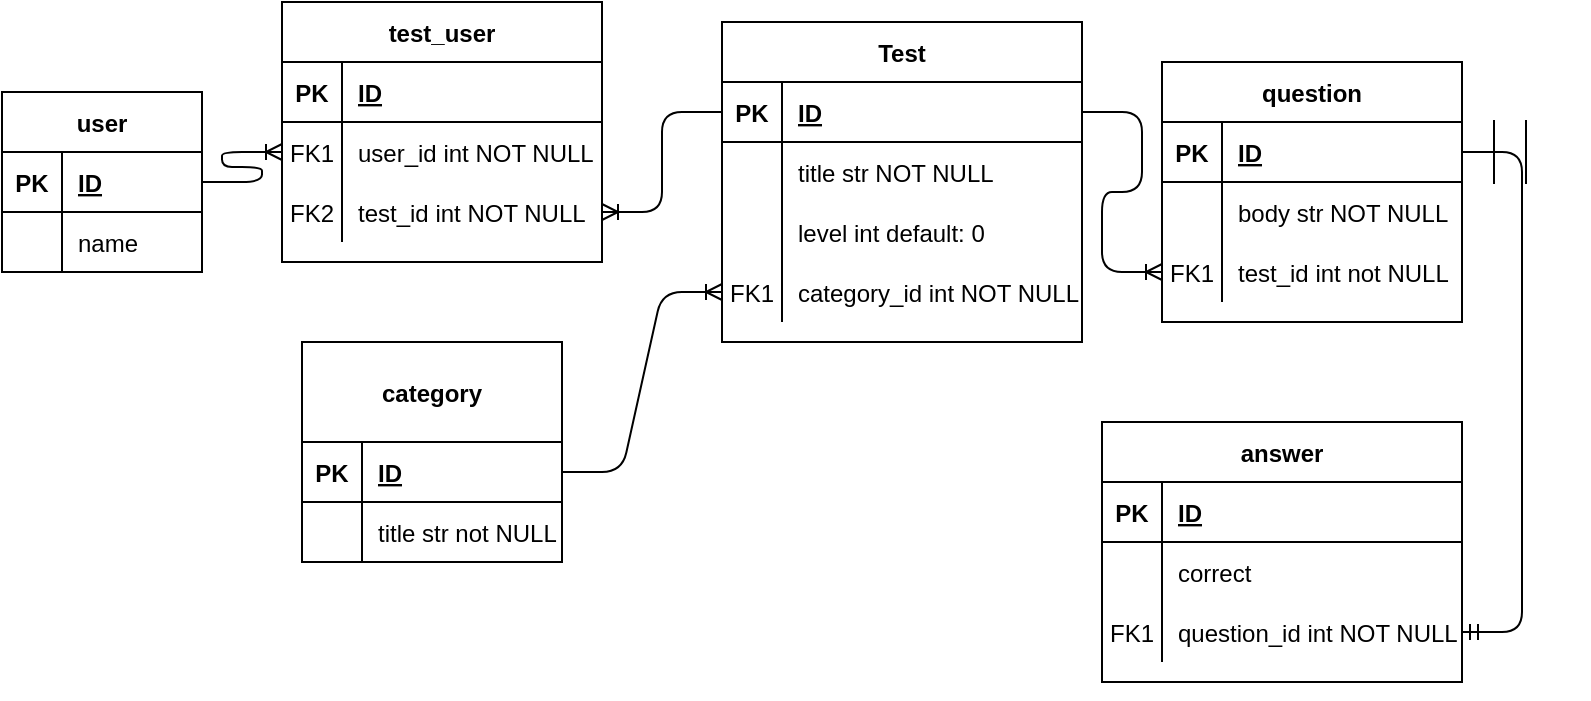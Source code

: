 <mxfile version="14.9.2" type="github">
  <diagram id="R2lEEEUBdFMjLlhIrx00" name="Page-1">
    <mxGraphModel dx="796" dy="494" grid="1" gridSize="10" guides="1" tooltips="1" connect="1" arrows="1" fold="1" page="1" pageScale="1" pageWidth="850" pageHeight="1100" math="0" shadow="0" extFonts="Permanent Marker^https://fonts.googleapis.com/css?family=Permanent+Marker">
      <root>
        <mxCell id="0" />
        <mxCell id="1" parent="0" />
        <mxCell id="juyjNQ26RhMhx_u0KCxj-1" value="user" style="shape=table;startSize=30;container=1;collapsible=1;childLayout=tableLayout;fixedRows=1;rowLines=0;fontStyle=1;align=center;resizeLast=1;" vertex="1" parent="1">
          <mxGeometry x="40" y="45" width="100" height="90" as="geometry" />
        </mxCell>
        <mxCell id="juyjNQ26RhMhx_u0KCxj-2" value="" style="shape=partialRectangle;collapsible=0;dropTarget=0;pointerEvents=0;fillColor=none;top=0;left=0;bottom=1;right=0;points=[[0,0.5],[1,0.5]];portConstraint=eastwest;" vertex="1" parent="juyjNQ26RhMhx_u0KCxj-1">
          <mxGeometry y="30" width="100" height="30" as="geometry" />
        </mxCell>
        <mxCell id="juyjNQ26RhMhx_u0KCxj-3" value="PK" style="shape=partialRectangle;connectable=0;fillColor=none;top=0;left=0;bottom=0;right=0;fontStyle=1;overflow=hidden;" vertex="1" parent="juyjNQ26RhMhx_u0KCxj-2">
          <mxGeometry width="30" height="30" as="geometry" />
        </mxCell>
        <mxCell id="juyjNQ26RhMhx_u0KCxj-4" value="ID" style="shape=partialRectangle;connectable=0;fillColor=none;top=0;left=0;bottom=0;right=0;align=left;spacingLeft=6;fontStyle=5;overflow=hidden;" vertex="1" parent="juyjNQ26RhMhx_u0KCxj-2">
          <mxGeometry x="30" width="70" height="30" as="geometry" />
        </mxCell>
        <mxCell id="juyjNQ26RhMhx_u0KCxj-5" value="" style="shape=partialRectangle;collapsible=0;dropTarget=0;pointerEvents=0;fillColor=none;top=0;left=0;bottom=0;right=0;points=[[0,0.5],[1,0.5]];portConstraint=eastwest;" vertex="1" parent="juyjNQ26RhMhx_u0KCxj-1">
          <mxGeometry y="60" width="100" height="30" as="geometry" />
        </mxCell>
        <mxCell id="juyjNQ26RhMhx_u0KCxj-6" value="" style="shape=partialRectangle;connectable=0;fillColor=none;top=0;left=0;bottom=0;right=0;editable=1;overflow=hidden;" vertex="1" parent="juyjNQ26RhMhx_u0KCxj-5">
          <mxGeometry width="30" height="30" as="geometry" />
        </mxCell>
        <mxCell id="juyjNQ26RhMhx_u0KCxj-7" value="name" style="shape=partialRectangle;connectable=0;fillColor=none;top=0;left=0;bottom=0;right=0;align=left;spacingLeft=6;overflow=hidden;" vertex="1" parent="juyjNQ26RhMhx_u0KCxj-5">
          <mxGeometry x="30" width="70" height="30" as="geometry" />
        </mxCell>
        <mxCell id="juyjNQ26RhMhx_u0KCxj-27" value="test_user" style="shape=table;startSize=30;container=1;collapsible=1;childLayout=tableLayout;fixedRows=1;rowLines=0;fontStyle=1;align=center;resizeLast=1;" vertex="1" parent="1">
          <mxGeometry x="180" width="160" height="130" as="geometry" />
        </mxCell>
        <mxCell id="juyjNQ26RhMhx_u0KCxj-28" value="" style="shape=partialRectangle;collapsible=0;dropTarget=0;pointerEvents=0;fillColor=none;top=0;left=0;bottom=1;right=0;points=[[0,0.5],[1,0.5]];portConstraint=eastwest;" vertex="1" parent="juyjNQ26RhMhx_u0KCxj-27">
          <mxGeometry y="30" width="160" height="30" as="geometry" />
        </mxCell>
        <mxCell id="juyjNQ26RhMhx_u0KCxj-29" value="PK" style="shape=partialRectangle;connectable=0;fillColor=none;top=0;left=0;bottom=0;right=0;fontStyle=1;overflow=hidden;" vertex="1" parent="juyjNQ26RhMhx_u0KCxj-28">
          <mxGeometry width="30" height="30" as="geometry" />
        </mxCell>
        <mxCell id="juyjNQ26RhMhx_u0KCxj-30" value="ID" style="shape=partialRectangle;connectable=0;fillColor=none;top=0;left=0;bottom=0;right=0;align=left;spacingLeft=6;fontStyle=5;overflow=hidden;" vertex="1" parent="juyjNQ26RhMhx_u0KCxj-28">
          <mxGeometry x="30" width="130" height="30" as="geometry" />
        </mxCell>
        <mxCell id="juyjNQ26RhMhx_u0KCxj-31" value="" style="shape=partialRectangle;collapsible=0;dropTarget=0;pointerEvents=0;fillColor=none;top=0;left=0;bottom=0;right=0;points=[[0,0.5],[1,0.5]];portConstraint=eastwest;" vertex="1" parent="juyjNQ26RhMhx_u0KCxj-27">
          <mxGeometry y="60" width="160" height="30" as="geometry" />
        </mxCell>
        <mxCell id="juyjNQ26RhMhx_u0KCxj-32" value="FK1" style="shape=partialRectangle;connectable=0;fillColor=none;top=0;left=0;bottom=0;right=0;editable=1;overflow=hidden;" vertex="1" parent="juyjNQ26RhMhx_u0KCxj-31">
          <mxGeometry width="30" height="30" as="geometry" />
        </mxCell>
        <mxCell id="juyjNQ26RhMhx_u0KCxj-33" value="user_id int NOT NULL" style="shape=partialRectangle;connectable=0;fillColor=none;top=0;left=0;bottom=0;right=0;align=left;spacingLeft=6;overflow=hidden;" vertex="1" parent="juyjNQ26RhMhx_u0KCxj-31">
          <mxGeometry x="30" width="130" height="30" as="geometry" />
        </mxCell>
        <mxCell id="juyjNQ26RhMhx_u0KCxj-34" value="" style="shape=partialRectangle;collapsible=0;dropTarget=0;pointerEvents=0;fillColor=none;top=0;left=0;bottom=0;right=0;points=[[0,0.5],[1,0.5]];portConstraint=eastwest;" vertex="1" parent="juyjNQ26RhMhx_u0KCxj-27">
          <mxGeometry y="90" width="160" height="30" as="geometry" />
        </mxCell>
        <mxCell id="juyjNQ26RhMhx_u0KCxj-35" value="FK2" style="shape=partialRectangle;connectable=0;fillColor=none;top=0;left=0;bottom=0;right=0;editable=1;overflow=hidden;" vertex="1" parent="juyjNQ26RhMhx_u0KCxj-34">
          <mxGeometry width="30" height="30" as="geometry" />
        </mxCell>
        <mxCell id="juyjNQ26RhMhx_u0KCxj-36" value="test_id int NOT NULL" style="shape=partialRectangle;connectable=0;fillColor=none;top=0;left=0;bottom=0;right=0;align=left;spacingLeft=6;overflow=hidden;" vertex="1" parent="juyjNQ26RhMhx_u0KCxj-34">
          <mxGeometry x="30" width="130" height="30" as="geometry" />
        </mxCell>
        <mxCell id="juyjNQ26RhMhx_u0KCxj-53" value="category" style="shape=table;startSize=50;container=1;collapsible=1;childLayout=tableLayout;fixedRows=1;rowLines=0;fontStyle=1;align=center;resizeLast=1;" vertex="1" parent="1">
          <mxGeometry x="190" y="170" width="130" height="110" as="geometry" />
        </mxCell>
        <mxCell id="juyjNQ26RhMhx_u0KCxj-54" value="" style="shape=partialRectangle;collapsible=0;dropTarget=0;pointerEvents=0;fillColor=none;top=0;left=0;bottom=1;right=0;points=[[0,0.5],[1,0.5]];portConstraint=eastwest;" vertex="1" parent="juyjNQ26RhMhx_u0KCxj-53">
          <mxGeometry y="50" width="130" height="30" as="geometry" />
        </mxCell>
        <mxCell id="juyjNQ26RhMhx_u0KCxj-55" value="PK" style="shape=partialRectangle;connectable=0;fillColor=none;top=0;left=0;bottom=0;right=0;fontStyle=1;overflow=hidden;" vertex="1" parent="juyjNQ26RhMhx_u0KCxj-54">
          <mxGeometry width="30" height="30" as="geometry" />
        </mxCell>
        <mxCell id="juyjNQ26RhMhx_u0KCxj-56" value="ID" style="shape=partialRectangle;connectable=0;fillColor=none;top=0;left=0;bottom=0;right=0;align=left;spacingLeft=6;fontStyle=5;overflow=hidden;" vertex="1" parent="juyjNQ26RhMhx_u0KCxj-54">
          <mxGeometry x="30" width="100" height="30" as="geometry" />
        </mxCell>
        <mxCell id="juyjNQ26RhMhx_u0KCxj-57" value="" style="shape=partialRectangle;collapsible=0;dropTarget=0;pointerEvents=0;fillColor=none;top=0;left=0;bottom=0;right=0;points=[[0,0.5],[1,0.5]];portConstraint=eastwest;" vertex="1" parent="juyjNQ26RhMhx_u0KCxj-53">
          <mxGeometry y="80" width="130" height="30" as="geometry" />
        </mxCell>
        <mxCell id="juyjNQ26RhMhx_u0KCxj-58" value="" style="shape=partialRectangle;connectable=0;fillColor=none;top=0;left=0;bottom=0;right=0;editable=1;overflow=hidden;" vertex="1" parent="juyjNQ26RhMhx_u0KCxj-57">
          <mxGeometry width="30" height="30" as="geometry" />
        </mxCell>
        <mxCell id="juyjNQ26RhMhx_u0KCxj-59" value="title str not NULL" style="shape=partialRectangle;connectable=0;fillColor=none;top=0;left=0;bottom=0;right=0;align=left;spacingLeft=6;overflow=hidden;" vertex="1" parent="juyjNQ26RhMhx_u0KCxj-57">
          <mxGeometry x="30" width="100" height="30" as="geometry" />
        </mxCell>
        <mxCell id="juyjNQ26RhMhx_u0KCxj-66" value="question" style="shape=table;startSize=30;container=1;collapsible=1;childLayout=tableLayout;fixedRows=1;rowLines=0;fontStyle=1;align=center;resizeLast=1;" vertex="1" parent="1">
          <mxGeometry x="620" y="30" width="150" height="130" as="geometry" />
        </mxCell>
        <mxCell id="juyjNQ26RhMhx_u0KCxj-67" value="" style="shape=partialRectangle;collapsible=0;dropTarget=0;pointerEvents=0;fillColor=none;top=0;left=0;bottom=1;right=0;points=[[0,0.5],[1,0.5]];portConstraint=eastwest;" vertex="1" parent="juyjNQ26RhMhx_u0KCxj-66">
          <mxGeometry y="30" width="150" height="30" as="geometry" />
        </mxCell>
        <mxCell id="juyjNQ26RhMhx_u0KCxj-68" value="PK" style="shape=partialRectangle;connectable=0;fillColor=none;top=0;left=0;bottom=0;right=0;fontStyle=1;overflow=hidden;" vertex="1" parent="juyjNQ26RhMhx_u0KCxj-67">
          <mxGeometry width="30" height="30" as="geometry" />
        </mxCell>
        <mxCell id="juyjNQ26RhMhx_u0KCxj-69" value="ID" style="shape=partialRectangle;connectable=0;fillColor=none;top=0;left=0;bottom=0;right=0;align=left;spacingLeft=6;fontStyle=5;overflow=hidden;" vertex="1" parent="juyjNQ26RhMhx_u0KCxj-67">
          <mxGeometry x="30" width="120" height="30" as="geometry" />
        </mxCell>
        <mxCell id="juyjNQ26RhMhx_u0KCxj-70" value="" style="shape=partialRectangle;collapsible=0;dropTarget=0;pointerEvents=0;fillColor=none;top=0;left=0;bottom=0;right=0;points=[[0,0.5],[1,0.5]];portConstraint=eastwest;" vertex="1" parent="juyjNQ26RhMhx_u0KCxj-66">
          <mxGeometry y="60" width="150" height="30" as="geometry" />
        </mxCell>
        <mxCell id="juyjNQ26RhMhx_u0KCxj-71" value="" style="shape=partialRectangle;connectable=0;fillColor=none;top=0;left=0;bottom=0;right=0;editable=1;overflow=hidden;" vertex="1" parent="juyjNQ26RhMhx_u0KCxj-70">
          <mxGeometry width="30" height="30" as="geometry" />
        </mxCell>
        <mxCell id="juyjNQ26RhMhx_u0KCxj-72" value="body str NOT NULL" style="shape=partialRectangle;connectable=0;fillColor=none;top=0;left=0;bottom=0;right=0;align=left;spacingLeft=6;overflow=hidden;" vertex="1" parent="juyjNQ26RhMhx_u0KCxj-70">
          <mxGeometry x="30" width="120" height="30" as="geometry" />
        </mxCell>
        <mxCell id="juyjNQ26RhMhx_u0KCxj-73" value="" style="shape=partialRectangle;collapsible=0;dropTarget=0;pointerEvents=0;fillColor=none;top=0;left=0;bottom=0;right=0;points=[[0,0.5],[1,0.5]];portConstraint=eastwest;" vertex="1" parent="juyjNQ26RhMhx_u0KCxj-66">
          <mxGeometry y="90" width="150" height="30" as="geometry" />
        </mxCell>
        <mxCell id="juyjNQ26RhMhx_u0KCxj-74" value="FK1" style="shape=partialRectangle;connectable=0;fillColor=none;top=0;left=0;bottom=0;right=0;editable=1;overflow=hidden;" vertex="1" parent="juyjNQ26RhMhx_u0KCxj-73">
          <mxGeometry width="30" height="30" as="geometry" />
        </mxCell>
        <mxCell id="juyjNQ26RhMhx_u0KCxj-75" value="test_id int not NULL" style="shape=partialRectangle;connectable=0;fillColor=none;top=0;left=0;bottom=0;right=0;align=left;spacingLeft=6;overflow=hidden;" vertex="1" parent="juyjNQ26RhMhx_u0KCxj-73">
          <mxGeometry x="30" width="120" height="30" as="geometry" />
        </mxCell>
        <mxCell id="juyjNQ26RhMhx_u0KCxj-79" value="answer" style="shape=table;startSize=30;container=1;collapsible=1;childLayout=tableLayout;fixedRows=1;rowLines=0;fontStyle=1;align=center;resizeLast=1;" vertex="1" parent="1">
          <mxGeometry x="590" y="210" width="180" height="130" as="geometry" />
        </mxCell>
        <mxCell id="juyjNQ26RhMhx_u0KCxj-80" value="" style="shape=partialRectangle;collapsible=0;dropTarget=0;pointerEvents=0;fillColor=none;top=0;left=0;bottom=1;right=0;points=[[0,0.5],[1,0.5]];portConstraint=eastwest;" vertex="1" parent="juyjNQ26RhMhx_u0KCxj-79">
          <mxGeometry y="30" width="180" height="30" as="geometry" />
        </mxCell>
        <mxCell id="juyjNQ26RhMhx_u0KCxj-81" value="PK" style="shape=partialRectangle;connectable=0;fillColor=none;top=0;left=0;bottom=0;right=0;fontStyle=1;overflow=hidden;" vertex="1" parent="juyjNQ26RhMhx_u0KCxj-80">
          <mxGeometry width="30" height="30" as="geometry" />
        </mxCell>
        <mxCell id="juyjNQ26RhMhx_u0KCxj-82" value="ID" style="shape=partialRectangle;connectable=0;fillColor=none;top=0;left=0;bottom=0;right=0;align=left;spacingLeft=6;fontStyle=5;overflow=hidden;" vertex="1" parent="juyjNQ26RhMhx_u0KCxj-80">
          <mxGeometry x="30" width="150" height="30" as="geometry" />
        </mxCell>
        <mxCell id="juyjNQ26RhMhx_u0KCxj-83" value="" style="shape=partialRectangle;collapsible=0;dropTarget=0;pointerEvents=0;fillColor=none;top=0;left=0;bottom=0;right=0;points=[[0,0.5],[1,0.5]];portConstraint=eastwest;" vertex="1" parent="juyjNQ26RhMhx_u0KCxj-79">
          <mxGeometry y="60" width="180" height="30" as="geometry" />
        </mxCell>
        <mxCell id="juyjNQ26RhMhx_u0KCxj-84" value="" style="shape=partialRectangle;connectable=0;fillColor=none;top=0;left=0;bottom=0;right=0;editable=1;overflow=hidden;" vertex="1" parent="juyjNQ26RhMhx_u0KCxj-83">
          <mxGeometry width="30" height="30" as="geometry" />
        </mxCell>
        <mxCell id="juyjNQ26RhMhx_u0KCxj-85" value="correct" style="shape=partialRectangle;connectable=0;fillColor=none;top=0;left=0;bottom=0;right=0;align=left;spacingLeft=6;overflow=hidden;" vertex="1" parent="juyjNQ26RhMhx_u0KCxj-83">
          <mxGeometry x="30" width="150" height="30" as="geometry" />
        </mxCell>
        <mxCell id="juyjNQ26RhMhx_u0KCxj-86" value="" style="shape=partialRectangle;collapsible=0;dropTarget=0;pointerEvents=0;fillColor=none;top=0;left=0;bottom=0;right=0;points=[[0,0.5],[1,0.5]];portConstraint=eastwest;" vertex="1" parent="juyjNQ26RhMhx_u0KCxj-79">
          <mxGeometry y="90" width="180" height="30" as="geometry" />
        </mxCell>
        <mxCell id="juyjNQ26RhMhx_u0KCxj-87" value="FK1" style="shape=partialRectangle;connectable=0;fillColor=none;top=0;left=0;bottom=0;right=0;editable=1;overflow=hidden;" vertex="1" parent="juyjNQ26RhMhx_u0KCxj-86">
          <mxGeometry width="30" height="30" as="geometry" />
        </mxCell>
        <mxCell id="juyjNQ26RhMhx_u0KCxj-88" value="question_id int NOT NULL" style="shape=partialRectangle;connectable=0;fillColor=none;top=0;left=0;bottom=0;right=0;align=left;spacingLeft=6;overflow=hidden;" vertex="1" parent="juyjNQ26RhMhx_u0KCxj-86">
          <mxGeometry x="30" width="150" height="30" as="geometry" />
        </mxCell>
        <mxCell id="juyjNQ26RhMhx_u0KCxj-92" value="Test" style="shape=table;startSize=30;container=1;collapsible=1;childLayout=tableLayout;fixedRows=1;rowLines=0;fontStyle=1;align=center;resizeLast=1;" vertex="1" parent="1">
          <mxGeometry x="400" y="10" width="180" height="160" as="geometry" />
        </mxCell>
        <mxCell id="juyjNQ26RhMhx_u0KCxj-93" value="" style="shape=partialRectangle;collapsible=0;dropTarget=0;pointerEvents=0;fillColor=none;top=0;left=0;bottom=1;right=0;points=[[0,0.5],[1,0.5]];portConstraint=eastwest;" vertex="1" parent="juyjNQ26RhMhx_u0KCxj-92">
          <mxGeometry y="30" width="180" height="30" as="geometry" />
        </mxCell>
        <mxCell id="juyjNQ26RhMhx_u0KCxj-94" value="PK" style="shape=partialRectangle;connectable=0;fillColor=none;top=0;left=0;bottom=0;right=0;fontStyle=1;overflow=hidden;" vertex="1" parent="juyjNQ26RhMhx_u0KCxj-93">
          <mxGeometry width="30" height="30" as="geometry" />
        </mxCell>
        <mxCell id="juyjNQ26RhMhx_u0KCxj-95" value="ID" style="shape=partialRectangle;connectable=0;fillColor=none;top=0;left=0;bottom=0;right=0;align=left;spacingLeft=6;fontStyle=5;overflow=hidden;" vertex="1" parent="juyjNQ26RhMhx_u0KCxj-93">
          <mxGeometry x="30" width="150" height="30" as="geometry" />
        </mxCell>
        <mxCell id="juyjNQ26RhMhx_u0KCxj-96" value="" style="shape=partialRectangle;collapsible=0;dropTarget=0;pointerEvents=0;fillColor=none;top=0;left=0;bottom=0;right=0;points=[[0,0.5],[1,0.5]];portConstraint=eastwest;" vertex="1" parent="juyjNQ26RhMhx_u0KCxj-92">
          <mxGeometry y="60" width="180" height="30" as="geometry" />
        </mxCell>
        <mxCell id="juyjNQ26RhMhx_u0KCxj-97" value="" style="shape=partialRectangle;connectable=0;fillColor=none;top=0;left=0;bottom=0;right=0;editable=1;overflow=hidden;" vertex="1" parent="juyjNQ26RhMhx_u0KCxj-96">
          <mxGeometry width="30" height="30" as="geometry" />
        </mxCell>
        <mxCell id="juyjNQ26RhMhx_u0KCxj-98" value="title str NOT NULL" style="shape=partialRectangle;connectable=0;fillColor=none;top=0;left=0;bottom=0;right=0;align=left;spacingLeft=6;overflow=hidden;" vertex="1" parent="juyjNQ26RhMhx_u0KCxj-96">
          <mxGeometry x="30" width="150" height="30" as="geometry" />
        </mxCell>
        <mxCell id="juyjNQ26RhMhx_u0KCxj-99" value="" style="shape=partialRectangle;collapsible=0;dropTarget=0;pointerEvents=0;fillColor=none;top=0;left=0;bottom=0;right=0;points=[[0,0.5],[1,0.5]];portConstraint=eastwest;" vertex="1" parent="juyjNQ26RhMhx_u0KCxj-92">
          <mxGeometry y="90" width="180" height="30" as="geometry" />
        </mxCell>
        <mxCell id="juyjNQ26RhMhx_u0KCxj-100" value="" style="shape=partialRectangle;connectable=0;fillColor=none;top=0;left=0;bottom=0;right=0;editable=1;overflow=hidden;" vertex="1" parent="juyjNQ26RhMhx_u0KCxj-99">
          <mxGeometry width="30" height="30" as="geometry" />
        </mxCell>
        <mxCell id="juyjNQ26RhMhx_u0KCxj-101" value="level int default: 0" style="shape=partialRectangle;connectable=0;fillColor=none;top=0;left=0;bottom=0;right=0;align=left;spacingLeft=6;overflow=hidden;" vertex="1" parent="juyjNQ26RhMhx_u0KCxj-99">
          <mxGeometry x="30" width="150" height="30" as="geometry" />
        </mxCell>
        <mxCell id="juyjNQ26RhMhx_u0KCxj-102" value="" style="shape=partialRectangle;collapsible=0;dropTarget=0;pointerEvents=0;fillColor=none;top=0;left=0;bottom=0;right=0;points=[[0,0.5],[1,0.5]];portConstraint=eastwest;" vertex="1" parent="juyjNQ26RhMhx_u0KCxj-92">
          <mxGeometry y="120" width="180" height="30" as="geometry" />
        </mxCell>
        <mxCell id="juyjNQ26RhMhx_u0KCxj-103" value="FK1" style="shape=partialRectangle;connectable=0;fillColor=none;top=0;left=0;bottom=0;right=0;editable=1;overflow=hidden;" vertex="1" parent="juyjNQ26RhMhx_u0KCxj-102">
          <mxGeometry width="30" height="30" as="geometry" />
        </mxCell>
        <mxCell id="juyjNQ26RhMhx_u0KCxj-104" value="category_id int NOT NULL" style="shape=partialRectangle;connectable=0;fillColor=none;top=0;left=0;bottom=0;right=0;align=left;spacingLeft=6;overflow=hidden;" vertex="1" parent="juyjNQ26RhMhx_u0KCxj-102">
          <mxGeometry x="30" width="150" height="30" as="geometry" />
        </mxCell>
        <mxCell id="juyjNQ26RhMhx_u0KCxj-105" value="" style="edgeStyle=entityRelationEdgeStyle;fontSize=12;html=1;endArrow=ERoneToMany;startSize=30;exitX=1;exitY=0.5;exitDx=0;exitDy=0;" edge="1" parent="1" source="juyjNQ26RhMhx_u0KCxj-2" target="juyjNQ26RhMhx_u0KCxj-31">
          <mxGeometry width="100" height="100" relative="1" as="geometry">
            <mxPoint x="80" y="430" as="sourcePoint" />
            <mxPoint x="220" y="270" as="targetPoint" />
          </mxGeometry>
        </mxCell>
        <mxCell id="juyjNQ26RhMhx_u0KCxj-106" value="" style="edgeStyle=entityRelationEdgeStyle;fontSize=12;html=1;endArrow=ERoneToMany;startSize=30;entryX=1;entryY=0.5;entryDx=0;entryDy=0;exitX=0;exitY=0.5;exitDx=0;exitDy=0;" edge="1" parent="1" source="juyjNQ26RhMhx_u0KCxj-93" target="juyjNQ26RhMhx_u0KCxj-34">
          <mxGeometry width="100" height="100" relative="1" as="geometry">
            <mxPoint x="360" y="310" as="sourcePoint" />
            <mxPoint x="460" y="210" as="targetPoint" />
          </mxGeometry>
        </mxCell>
        <mxCell id="juyjNQ26RhMhx_u0KCxj-107" value="" style="edgeStyle=entityRelationEdgeStyle;fontSize=12;html=1;endArrow=ERoneToMany;startSize=30;exitX=1;exitY=0.5;exitDx=0;exitDy=0;entryX=0;entryY=0.5;entryDx=0;entryDy=0;" edge="1" parent="1" source="juyjNQ26RhMhx_u0KCxj-54" target="juyjNQ26RhMhx_u0KCxj-102">
          <mxGeometry width="100" height="100" relative="1" as="geometry">
            <mxPoint x="360" y="310" as="sourcePoint" />
            <mxPoint x="460" y="210" as="targetPoint" />
          </mxGeometry>
        </mxCell>
        <mxCell id="juyjNQ26RhMhx_u0KCxj-108" value="" style="edgeStyle=entityRelationEdgeStyle;fontSize=12;html=1;endArrow=ERoneToMany;startSize=30;exitX=1;exitY=0.5;exitDx=0;exitDy=0;entryX=0;entryY=0.5;entryDx=0;entryDy=0;" edge="1" parent="1" source="juyjNQ26RhMhx_u0KCxj-93" target="juyjNQ26RhMhx_u0KCxj-73">
          <mxGeometry width="100" height="100" relative="1" as="geometry">
            <mxPoint x="360" y="310" as="sourcePoint" />
            <mxPoint x="460" y="210" as="targetPoint" />
          </mxGeometry>
        </mxCell>
        <mxCell id="juyjNQ26RhMhx_u0KCxj-109" value="" style="edgeStyle=entityRelationEdgeStyle;fontSize=12;html=1;endArrow=ERmandOne;startArrow=ERmandOne;startSize=30;entryX=1;entryY=0.5;entryDx=0;entryDy=0;" edge="1" parent="1" source="juyjNQ26RhMhx_u0KCxj-67" target="juyjNQ26RhMhx_u0KCxj-86">
          <mxGeometry width="100" height="100" relative="1" as="geometry">
            <mxPoint x="360" y="310" as="sourcePoint" />
            <mxPoint x="460" y="210" as="targetPoint" />
          </mxGeometry>
        </mxCell>
      </root>
    </mxGraphModel>
  </diagram>
</mxfile>

